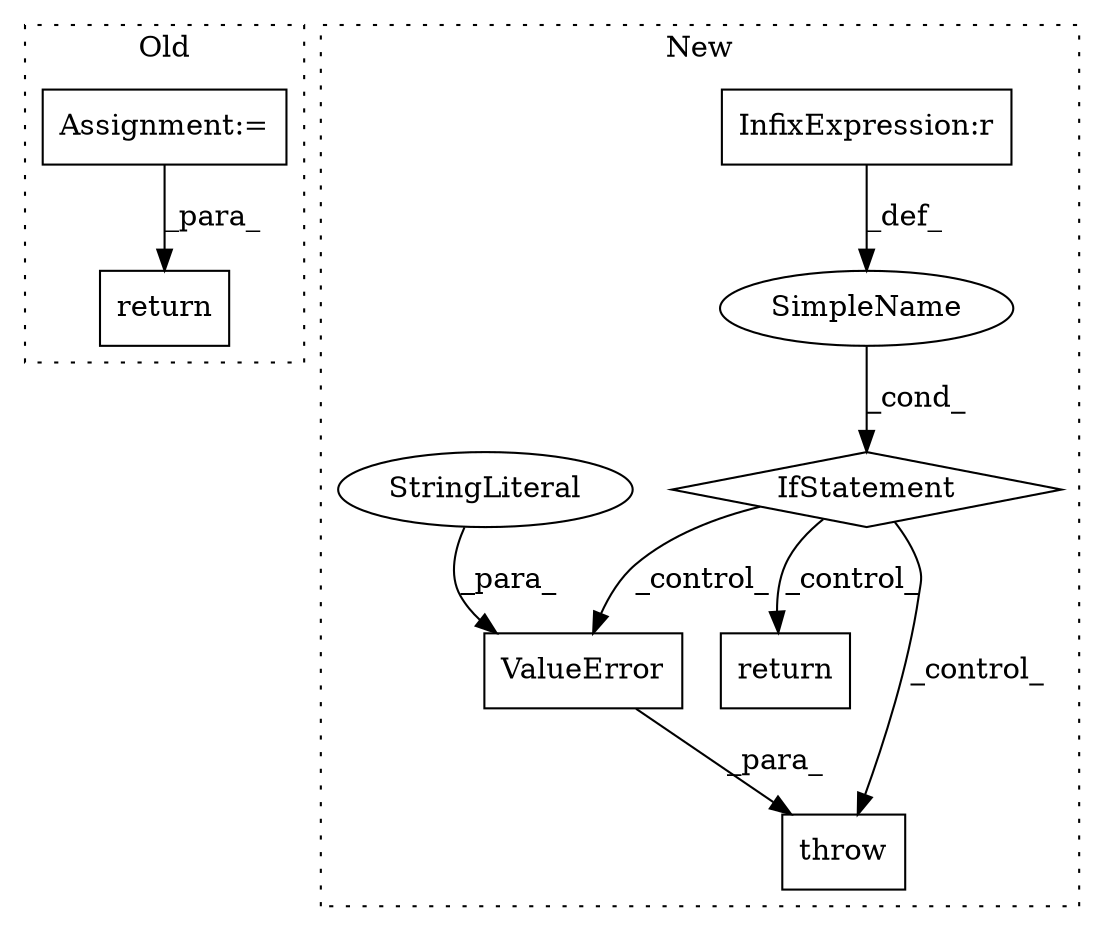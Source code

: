 digraph G {
subgraph cluster0 {
1 [label="return" a="41" s="907" l="7" shape="box"];
9 [label="Assignment:=" a="7" s="893" l="1" shape="box"];
label = "Old";
style="dotted";
}
subgraph cluster1 {
2 [label="throw" a="53" s="3308" l="6" shape="box"];
3 [label="IfStatement" a="25" s="2686,2731" l="4,2" shape="diamond"];
4 [label="SimpleName" a="42" s="" l="" shape="ellipse"];
5 [label="return" a="41" s="3231" l="7" shape="box"];
6 [label="ValueError" a="32" s="3314,3396" l="11,1" shape="box"];
7 [label="InfixExpression:r" a="27" s="2722" l="4" shape="box"];
8 [label="StringLiteral" a="45" s="3325" l="71" shape="ellipse"];
label = "New";
style="dotted";
}
3 -> 2 [label="_control_"];
3 -> 6 [label="_control_"];
3 -> 5 [label="_control_"];
4 -> 3 [label="_cond_"];
6 -> 2 [label="_para_"];
7 -> 4 [label="_def_"];
8 -> 6 [label="_para_"];
9 -> 1 [label="_para_"];
}